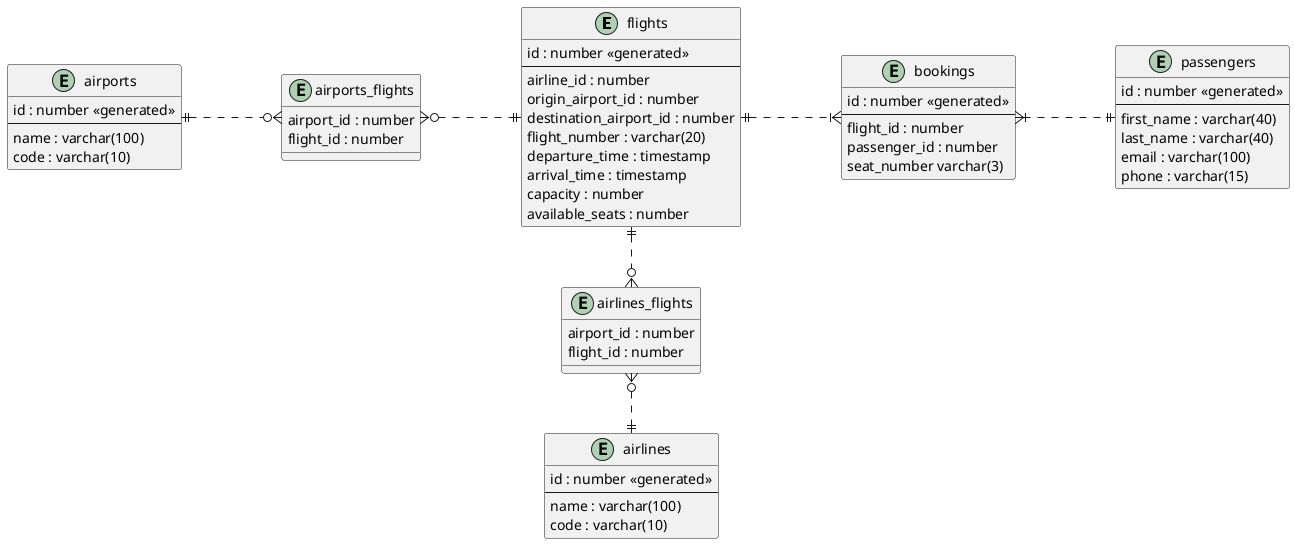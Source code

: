 @startuml

skinparam linetype ortho
skinparam nodesep 100

entity "flights" as e01 {
  id : number <<generated>>
  --
  airline_id : number
  origin_airport_id : number
  destination_airport_id : number
  flight_number : varchar(20)
  departure_time : timestamp
  arrival_time : timestamp
  capacity : number
  available_seats : number
}

entity "airlines" as e02 {
  id : number <<generated>>
  --
  name : varchar(100)
  code : varchar(10)
}

entity "airports" as e03 {
  id : number <<generated>>
  --
  name : varchar(100)
  code : varchar(10)
}

entity "passengers" as e04 {
  id : number <<generated>>
  --
  first_name : varchar(40)
  last_name : varchar(40)
  email : varchar(100)
  phone : varchar(15)
}

entity "bookings" as e05 {
  id : number <<generated>>
  --
  flight_id : number
  passenger_id : number
  seat_number varchar(3)
}

entity "airports_flights" as e06 {
  airport_id : number
  flight_id : number
}

entity "airlines_flights" as e07 {
  airport_id : number
  flight_id : number
}

e03 ||.right.o{ e06
e06 }o.right.|| e01
e02 ||.up.o{ e07
e07 }o.up.|| e01
e01 ||.right.|{ e05
e05 }|.right.|| e04


@enduml

